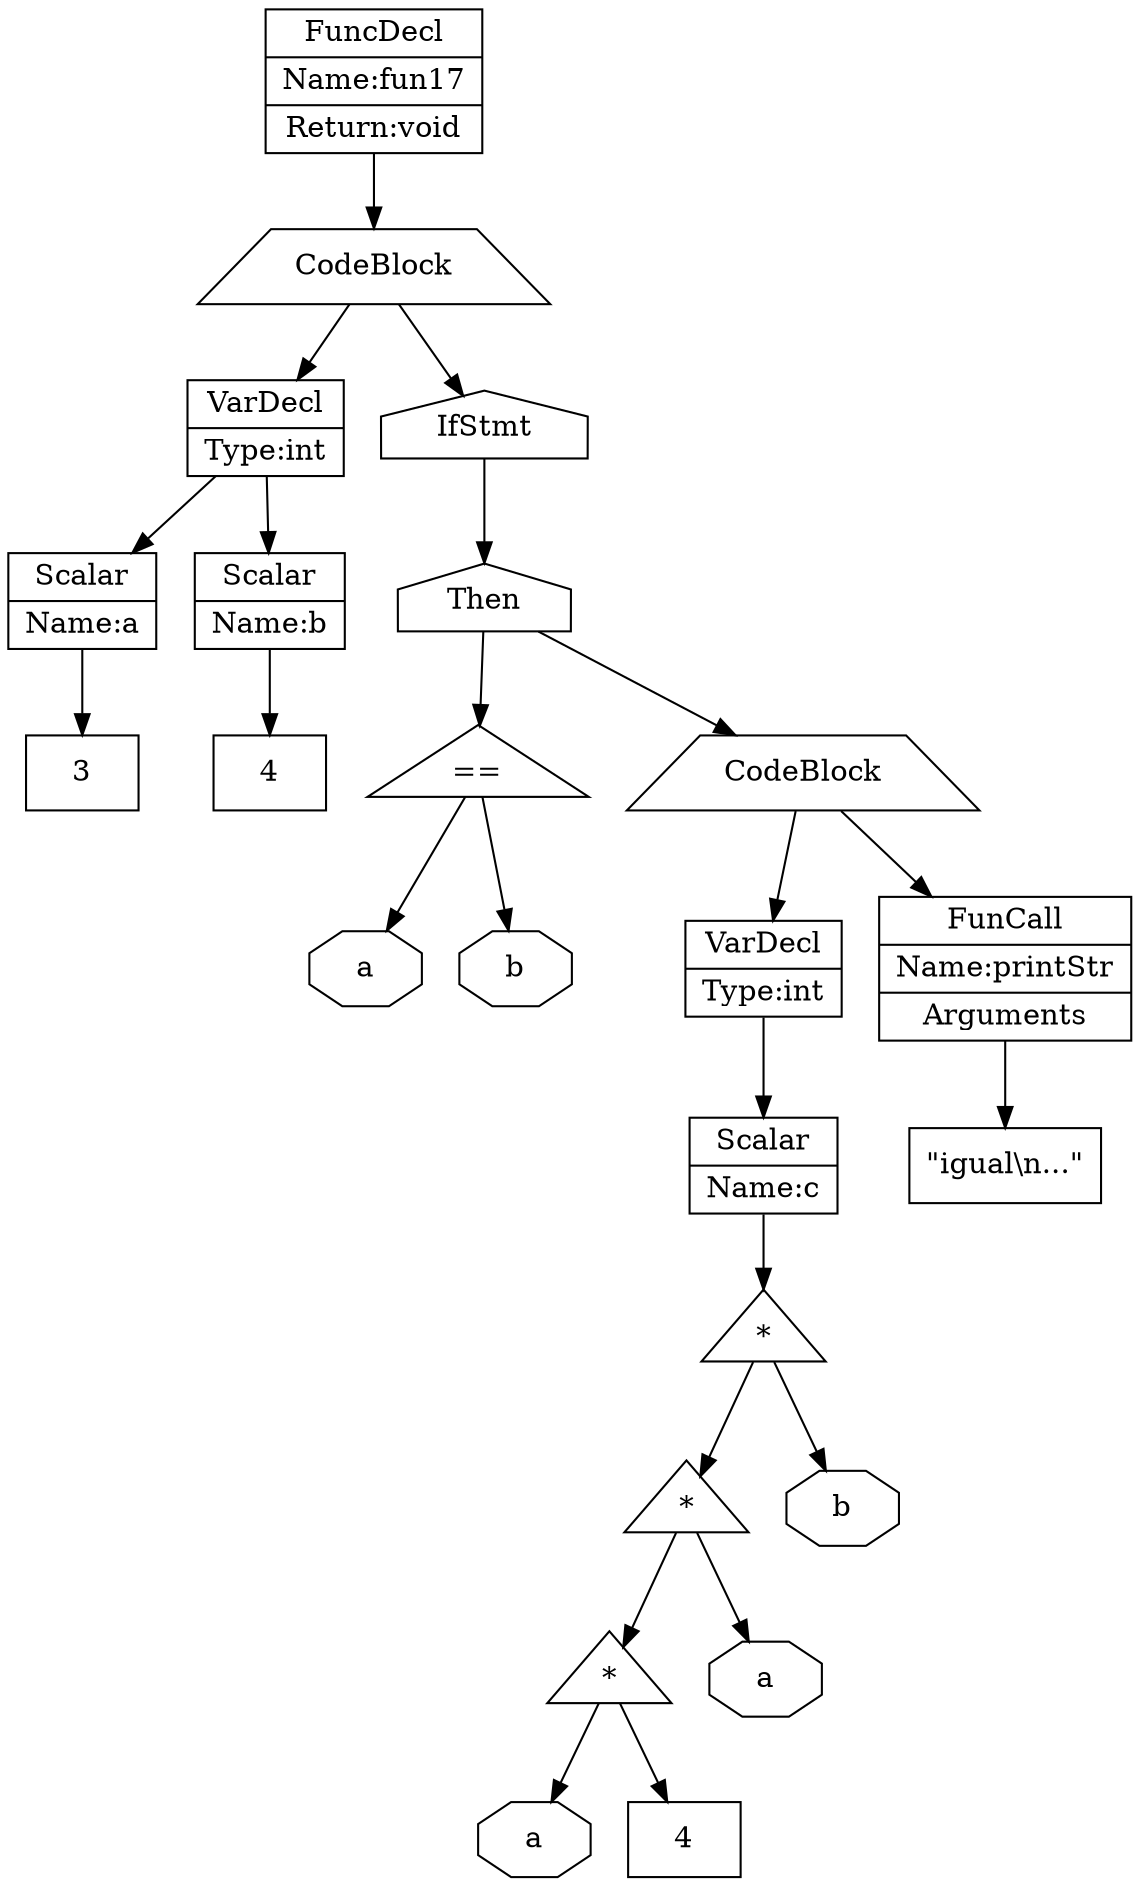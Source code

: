 digraph AstGraph {
	title = "This is the AST of Astzin";
	"0x1c93480" [shape=record, label="{FuncDecl|Name:fun17|Return:void}"];
	"0x1c93480" -> "0x1c93380";
	"0x1c93380" [shape=trapezium, label="CodeBlock"];
	"0x1c93380" -> "0x1c91e30";
	"0x1c93380" -> "0x1c931c0";
	"0x1c91e30" [shape=record, label="{VarDecl|Type:int}"];
	"0x1c91e30" -> "0x1c91d00";
	"0x1c91e30" -> "0x1c91680";
	"0x1c91d00" [shape=record, label="{Scalar|Name:a}"];
	"0x1c91d00" -> "0x1c91780";
	"0x1c91780" [shape=rect, label="3"];
	"0x1c91680" [shape=record, label="{Scalar|Name:b}"];
	"0x1c91680" -> "0x1c918a0";
	"0x1c918a0" [shape=rect, label="4"];
	"0x1c931c0" [shape=house, label="IfStmt"];
	"0x1c931c0" -> "0x1c931c0-then";
	"0x1c931c0-then" [shape=house, label="Then"];
	"0x1c931c0-then" -> "0x1c92110";
	"0x1c931c0-then" -> "0x1c93120";
	"0x1c92110" [shape=triangle, label="=="];
	"0x1c92110" -> "0x1c91f20";
	"0x1c92110" -> "0x1c92050";
	"0x1c91f20" [shape=octagon, label="a"];
	"0x1c92050" [shape=octagon, label="b"];
	"0x1c93120" [shape=trapezium, label="CodeBlock"];
	"0x1c93120" -> "0x1c92d80";
	"0x1c93120" -> "0x1c92fa0";
	"0x1c92d80" [shape=record, label="{VarDecl|Type:int}"];
	"0x1c92d80" -> "0x1c92c50";
	"0x1c92c50" [shape=record, label="{Scalar|Name:c}"];
	"0x1c92c50" -> "0x1c92b10";
	"0x1c92b10" [shape=triangle, label="*"];
	"0x1c92b10" -> "0x1c928f0";
	"0x1c92b10" -> "0x1c92a50";
	"0x1c928f0" [shape=triangle, label="*"];
	"0x1c928f0" -> "0x1c91b40";
	"0x1c928f0" -> "0x1c92850";
	"0x1c91b40" [shape=triangle, label="*"];
	"0x1c91b40" -> "0x1c919f0";
	"0x1c91b40" -> "0x1c91ab0";
	"0x1c919f0" [shape=octagon, label="a"];
	"0x1c91ab0" [shape=rect, label="4"];
	"0x1c92850" [shape=octagon, label="a"];
	"0x1c92a50" [shape=octagon, label="b"];
	"0x1c92fa0" [shape=record, label="{FunCall|Name:printStr|Arguments}"];
	"0x1c92fa0" -> "0x1c92e70";
	"0x1c92e70" [shape=rect, label="\"igual\\n...\""];
}
